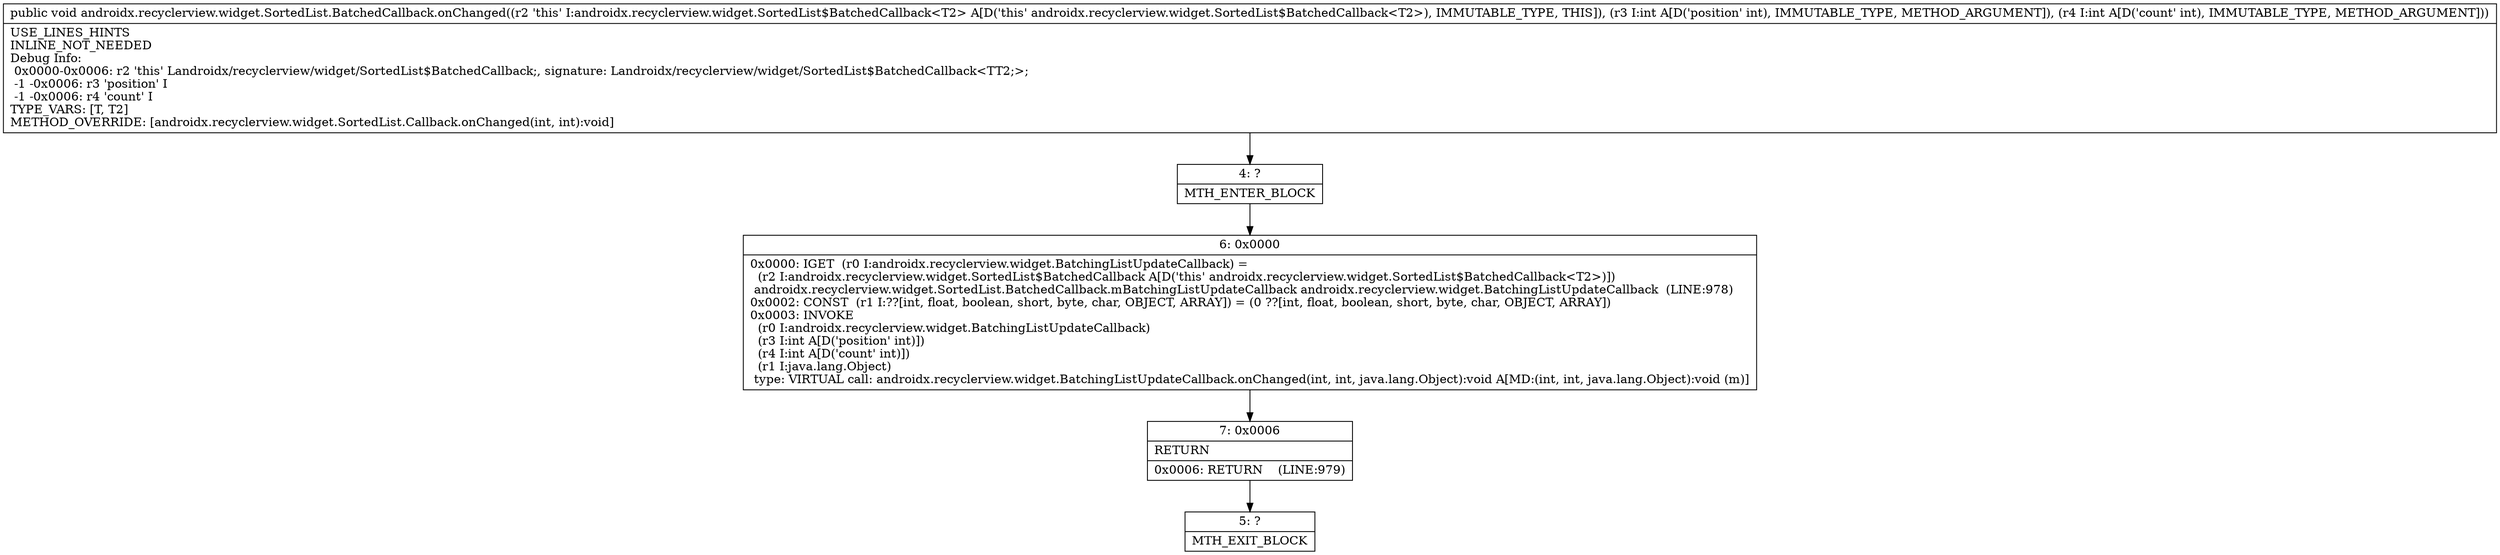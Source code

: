 digraph "CFG forandroidx.recyclerview.widget.SortedList.BatchedCallback.onChanged(II)V" {
Node_4 [shape=record,label="{4\:\ ?|MTH_ENTER_BLOCK\l}"];
Node_6 [shape=record,label="{6\:\ 0x0000|0x0000: IGET  (r0 I:androidx.recyclerview.widget.BatchingListUpdateCallback) = \l  (r2 I:androidx.recyclerview.widget.SortedList$BatchedCallback A[D('this' androidx.recyclerview.widget.SortedList$BatchedCallback\<T2\>)])\l androidx.recyclerview.widget.SortedList.BatchedCallback.mBatchingListUpdateCallback androidx.recyclerview.widget.BatchingListUpdateCallback  (LINE:978)\l0x0002: CONST  (r1 I:??[int, float, boolean, short, byte, char, OBJECT, ARRAY]) = (0 ??[int, float, boolean, short, byte, char, OBJECT, ARRAY]) \l0x0003: INVOKE  \l  (r0 I:androidx.recyclerview.widget.BatchingListUpdateCallback)\l  (r3 I:int A[D('position' int)])\l  (r4 I:int A[D('count' int)])\l  (r1 I:java.lang.Object)\l type: VIRTUAL call: androidx.recyclerview.widget.BatchingListUpdateCallback.onChanged(int, int, java.lang.Object):void A[MD:(int, int, java.lang.Object):void (m)]\l}"];
Node_7 [shape=record,label="{7\:\ 0x0006|RETURN\l|0x0006: RETURN    (LINE:979)\l}"];
Node_5 [shape=record,label="{5\:\ ?|MTH_EXIT_BLOCK\l}"];
MethodNode[shape=record,label="{public void androidx.recyclerview.widget.SortedList.BatchedCallback.onChanged((r2 'this' I:androidx.recyclerview.widget.SortedList$BatchedCallback\<T2\> A[D('this' androidx.recyclerview.widget.SortedList$BatchedCallback\<T2\>), IMMUTABLE_TYPE, THIS]), (r3 I:int A[D('position' int), IMMUTABLE_TYPE, METHOD_ARGUMENT]), (r4 I:int A[D('count' int), IMMUTABLE_TYPE, METHOD_ARGUMENT]))  | USE_LINES_HINTS\lINLINE_NOT_NEEDED\lDebug Info:\l  0x0000\-0x0006: r2 'this' Landroidx\/recyclerview\/widget\/SortedList$BatchedCallback;, signature: Landroidx\/recyclerview\/widget\/SortedList$BatchedCallback\<TT2;\>;\l  \-1 \-0x0006: r3 'position' I\l  \-1 \-0x0006: r4 'count' I\lTYPE_VARS: [T, T2]\lMETHOD_OVERRIDE: [androidx.recyclerview.widget.SortedList.Callback.onChanged(int, int):void]\l}"];
MethodNode -> Node_4;Node_4 -> Node_6;
Node_6 -> Node_7;
Node_7 -> Node_5;
}

